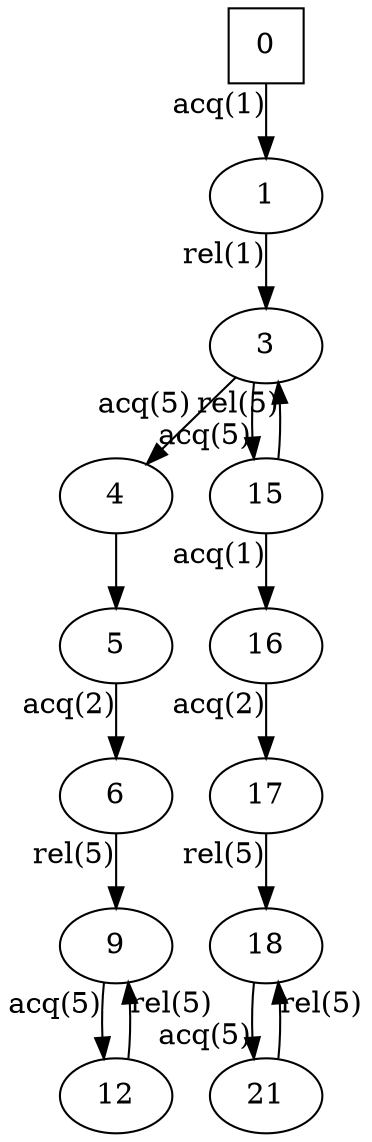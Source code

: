 digraph auto_1{
0[shape=square];
1;
3;
4;
5;
6;
9;
12;
15;
16;
17;
18;
21;
9 -> 12[xlabel="acq(5)"];
16 -> 17[xlabel="acq(2)"];
0 -> 1[xlabel="acq(1)"];
12 -> 9[xlabel="rel(5)"];
15 -> 16[xlabel="acq(1)"];
15 -> 3[xlabel="rel(5)"];
4 -> 5;
1 -> 3[xlabel="rel(1)"];
6 -> 9[xlabel="rel(5)"];
5 -> 6[xlabel="acq(2)"];
18 -> 21[xlabel="acq(5)"];
3 -> 4[xlabel="acq(5)"];
3 -> 15[xlabel="acq(5)"];
17 -> 18[xlabel="rel(5)"];
21 -> 18[xlabel="rel(5)"];
}
